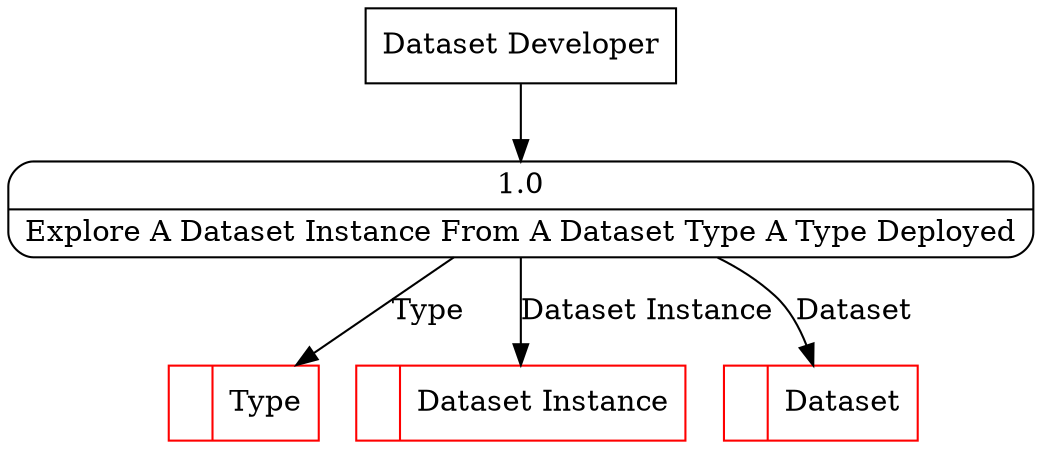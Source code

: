 digraph dfd2{ 
node[shape=record]
200 [label="<f0>  |<f1> Type " color=red];
201 [label="<f0>  |<f1> Dataset Instance " color=red];
202 [label="<f0>  |<f1> Dataset " color=red];
203 [label="Dataset Developer" shape=box];
204 [label="{<f0> 1.0|<f1> Explore A Dataset Instance From A Dataset Type A Type Deployed }" shape=Mrecord];
203 -> 204
204 -> 201 [label="Dataset Instance"]
204 -> 200 [label="Type"]
204 -> 202 [label="Dataset"]
}